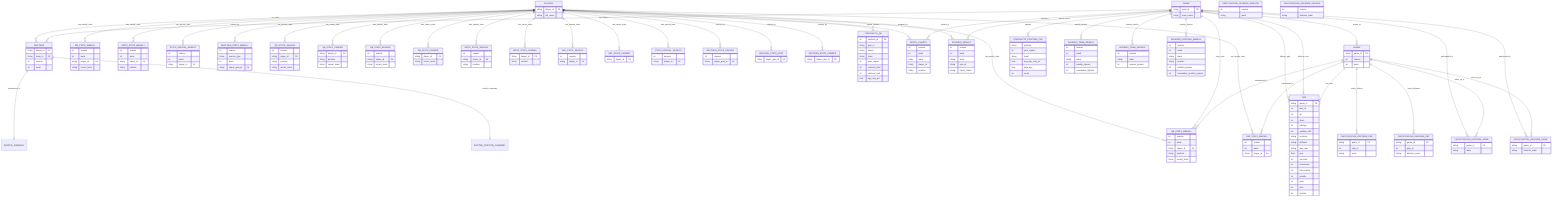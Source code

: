 erDiagram
    %% CORE ENTITIES
    PLAYERS ||--o{ ROSTERS : on_roster
    PLAYERS ||--o{ QB_STATS_WEEKLY : has_weekly_stats
    PLAYERS ||--o{ RB_STATS_WEEKLY : has_weekly_stats
    PLAYERS ||--o{ WRTE_STATS_WEEKLY : has_weekly_stats
    PLAYERS ||--o{ DEF_STATS_WEEKLY : has_weekly_stats
    PLAYERS ||--o{ STATS_SPECIAL_WEEKLY : has_special_stats
    PLAYERS ||--o{ NEXTGEN_STATS_WEEKLY : tracked_by
    PLAYERS ||--o{ QB_STATS_SEASON : has_season_stats
    PLAYERS ||--o{ QB_STATS_CAREER : has_career_stats
    PLAYERS ||--o{ RB_STATS_SEASON : has_season_stats
    PLAYERS ||--o{ RB_STATS_CAREER : has_career_stats
    PLAYERS ||--o{ WRTE_STATS_SEASON : has_season_stats
    PLAYERS ||--o{ WRTE_STATS_CAREER : has_career_stats
    PLAYERS ||--o{ DEF_STATS_SEASON : has_season_stats
    PLAYERS ||--o{ DEF_STATS_CAREER : has_career_stats
    PLAYERS ||--o{ STATS_SPECIAL_SEASON : has_special_stats
    PLAYERS ||--o{ NEXTGEN_STATS_SEASON : tracked_by
    PLAYERS ||--o{ NEXTGEN_STATS_POST : tracked_by
    PLAYERS ||--o{ NEXTGEN_STATS_CAREER : tracked_by
    PLAYERS ||--o{ CONTRACTS_QB : signed_contract
    PLAYERS ||--o{ DEPTH_CHARTS : assigned_to
    PLAYERS ||--o{ INJURIES_WEEKLY : injured_in
    TEAMS ||--o{ ROSTERS : has_player
    TEAMS ||--o{ GAMES : played_at
    TEAMS ||--o{ QB_STATS_WEEKLY : team_stats
    TEAMS ||--o{ INJURIES_WEEKLY : reports_injury
    TEAMS ||--o{ PARTICIPATION_OFFENSE_GAME : participated_in
    TEAMS ||--o{ PARTICIPATION_DEFENSE_GAME : participated_in
    TEAMS ||--o{ DEPTH_CHARTS : manages
    TEAMS ||--o{ CONTRACTS_POSITION_CAP : spends
    TEAMS ||--o{ PBP : offense_pbp
    TEAMS ||--o{ PBP : defense_pbp
    TEAMS ||--o{ INJURIES_TEAM_WEEKLY : weekly_injuries
    TEAMS ||--o{ INJURIES_TEAM_SEASON : season_injuries
    TEAMS ||--o{ INJURIES_POSITION_WEEKLY : position_injuries
    GAMES ||--o{ PBP : has_play
    GAMES ||--o{ PARTICIPATION_OFFENSE_PBP : tracks_offense
    GAMES ||--o{ PARTICIPATION_DEFENSE_PBP : tracks_defense
    GAMES ||--o{ QB_STATS_WEEKLY : summarized_in
    GAMES ||--o{ DEF_STATS_WEEKLY : summarized_in
    GAMES ||--o{ PARTICIPATION_OFFENSE_GAME : rolled_up_to
    GAMES ||--o{ PARTICIPATION_DEFENSE_GAME : rolled_up_to
    ROSTERS ||--|| ROSTER_SUMMARY : summarized_to
    ROSTERS ||--|| ROSTER_POSITION_SUMMARY : position_summary

    %% ENTITIES
    PLAYERS {
      string player_id PK
      string full_name
    }
    TEAMS {
      string team_id PK
      string team_name
    }
    GAMES {
      string game_id PK
      int season
      int week
    }
    ROSTERS {
      string player_id FK
      string team_id FK
      int season
      int week
    }
    QB_STATS_WEEKLY {
      int season
      int week
      string player_id FK
      string position
      string recent_team
    }
    RB_STATS_WEEKLY {
      int season
      int week
      string player_id FK
      string recent_team
    }
    WRTE_STATS_WEEKLY {
      int season
      int week
      string player_id FK
      string position
    }
    DEF_STATS_WEEKLY {
      int season
      int week
      string player_id FK
    }
    STATS_SPECIAL_WEEKLY {
      int season
      int week
      string player_id FK
    }
    NEXTGEN_STATS_WEEKLY {
      int season
      string season_type
      int week
      string player_gsis_id FK
    }
    QB_STATS_SEASON {
      int season
      string player_id FK
      string position
      string recent_team
    }
    RB_STATS_SEASON {
      int season
      string player_id FK
      string recent_team
    }
    WRTE_STATS_SEASON {
      int season
      string player_id FK
      string position
    }
    DEF_STATS_SEASON {
      int season
      string player_id FK
    }
    STATS_SPECIAL_SEASON {
      int season
      string player_id FK
    }
    QB_STATS_CAREER {
      string player_id PK
      string position
      string recent_team
    }
    RB_STATS_CAREER {
      string player_id PK
      string recent_team
    }
    WRTE_STATS_CAREER {
      string player_id PK
      string position
    }
    DEF_STATS_CAREER {
      string player_id PK
    }
    NEXTGEN_STATS_SEASON {
      int season
      string player_gsis_id FK
    }
    NEXTGEN_STATS_POST {
      string player_gsis_id FK
    }
    NEXTGEN_STATS_CAREER {
      string player_gsis_id PK
    }

    PARTICIPATION_OFFENSE_PBP {
      string game_id FK
      int play_id
      string team
    }
    PARTICIPATION_DEFENSE_PBP {
      string game_id FK
      int play_id
      string defense_team
    }
    PARTICIPATION_OFFENSE_GAME {
      string game_id FK
      string team
    }
    PARTICIPATION_DEFENSE_GAME {
      string game_id FK
      string defense_team
    }
    PARTICIPATION_OFFENSE_SEASON {
      int season
      string team
    }
    PARTICIPATION_DEFENSE_SEASON {
      int season
      string defense_team
    }
    DEPTH_CHARTS {
      int season
      int week
      string team
      string player_id
      string position
    }
    INJURIES_WEEKLY {
      int season
      int week
      string team
      string gsis_id
      string report_status
    }
    INJURIES_TEAM_WEEKLY {
      int season
      int week
      string team
      int weekly_injuries
      int cumulative_injuries
    }
    INJURIES_TEAM_SEASON {
      int season
      string team
      int season_injuries
    }
    INJURIES_POSITION_WEEKLY {
      int season
      int week
      string team
      string position
      int position_injuries
      int cumulative_position_injuries
    }
    CONTRACTS_QB {
      int contract_id PK
      string gsis_id
      string player
      string team
      int year_signed
      int contract_start
      int contract_end
      float apy_cap_pct
    }
    CONTRACTS_POSITION_CAP {
      string position
      int year_signed
      string team
      float avg_apy_cap_pct
      float total_apy
      int count
    }
    PBP {
      string game_id FK
      int play_id
      int qtr
      int down
      int ydstogo
      int yardline_100
      string posteam
      string defteam
      string play_type
      float epa
      int success
      int touchdown
      int interception
      int penalty
      int pass
      int rush
      int special
    }